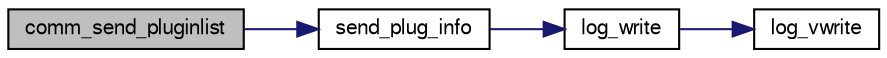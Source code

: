 digraph G
{
  bgcolor="transparent";
  edge [fontname="FreeSans",fontsize="10",labelfontname="FreeSans",labelfontsize="10"];
  node [fontname="FreeSans",fontsize="10",shape=record];
  rankdir=LR;
  Node1 [label="comm_send_pluginlist",height=0.2,width=0.4,color="black", fillcolor="grey75", style="filled" fontcolor="black"];
  Node1 -> Node2 [color="midnightblue",fontsize="10",style="solid",fontname="FreeSans"];
  Node2 [label="send_plug_info",height=0.2,width=0.4,color="black",URL="$comm_8c.html#a7d370aaa5e19dff8168a83b309848ebb",tooltip="Sends a plugin info."];
  Node2 -> Node3 [color="midnightblue",fontsize="10",style="solid",fontname="FreeSans"];
  Node3 [label="log_write",height=0.2,width=0.4,color="black",URL="$log_8c.html#aebd780cf62bc3eed16f852bd30250a3a"];
  Node3 -> Node4 [color="midnightblue",fontsize="10",style="solid",fontname="FreeSans"];
  Node4 [label="log_vwrite",height=0.2,width=0.4,color="black",URL="$log_8c.html#a20d71c8bbe1b9014a523f38e2fabbc02"];
}
